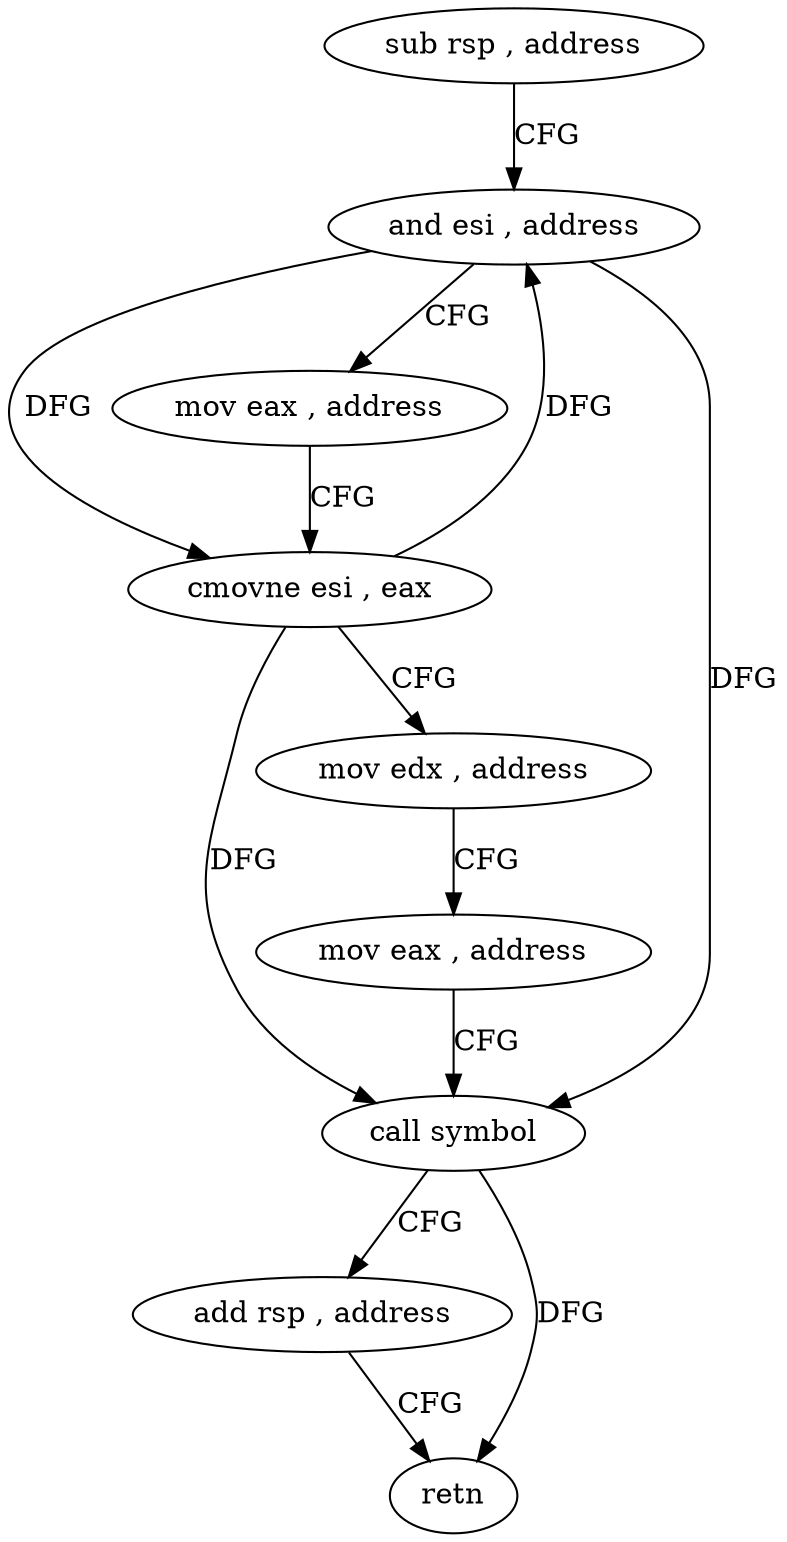digraph "func" {
"171315" [label = "sub rsp , address" ]
"171319" [label = "and esi , address" ]
"171325" [label = "mov eax , address" ]
"171330" [label = "cmovne esi , eax" ]
"171333" [label = "mov edx , address" ]
"171338" [label = "mov eax , address" ]
"171343" [label = "call symbol" ]
"171348" [label = "add rsp , address" ]
"171352" [label = "retn" ]
"171315" -> "171319" [ label = "CFG" ]
"171319" -> "171325" [ label = "CFG" ]
"171319" -> "171343" [ label = "DFG" ]
"171319" -> "171330" [ label = "DFG" ]
"171325" -> "171330" [ label = "CFG" ]
"171330" -> "171333" [ label = "CFG" ]
"171330" -> "171319" [ label = "DFG" ]
"171330" -> "171343" [ label = "DFG" ]
"171333" -> "171338" [ label = "CFG" ]
"171338" -> "171343" [ label = "CFG" ]
"171343" -> "171348" [ label = "CFG" ]
"171343" -> "171352" [ label = "DFG" ]
"171348" -> "171352" [ label = "CFG" ]
}
